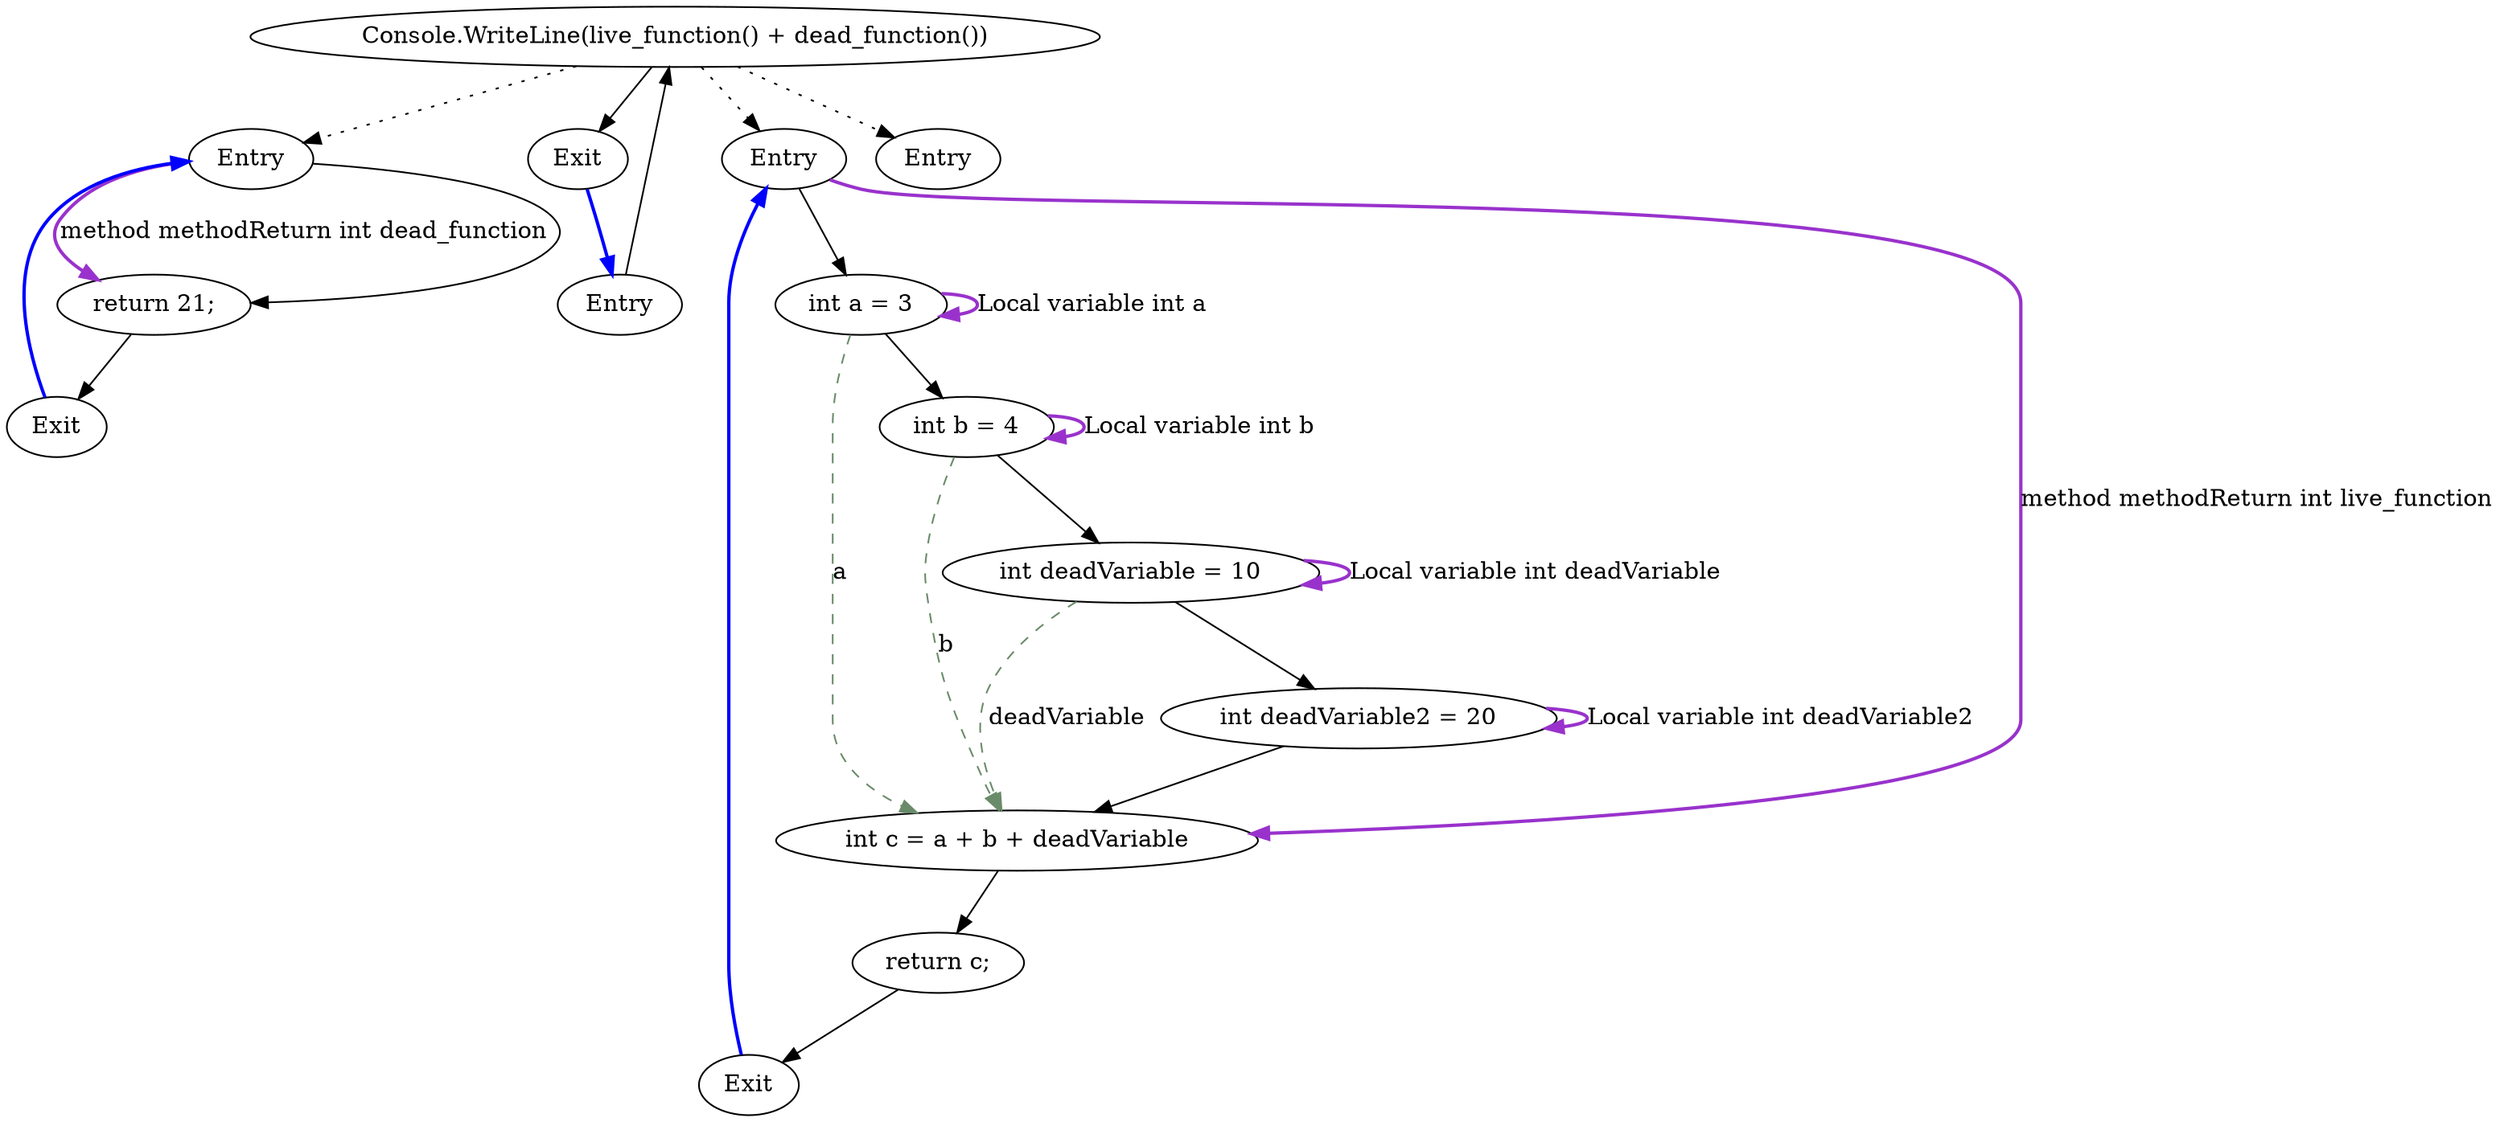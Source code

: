 digraph  {
n0 [cluster="Example.Program.dead_function()", label=Entry, span="6-6"];
n1 [cluster="Example.Program.dead_function()", label="return 21;", span="8-8"];
n2 [cluster="Example.Program.dead_function()", label=Exit, span="6-6"];
n3 [cluster="Example.Program.live_function()", label=Entry, span="11-11"];
n4 [cluster="Example.Program.live_function()", label="int a = 3", span="13-13"];
n5 [cluster="Example.Program.live_function()", label="int b = 4", span="14-14"];
n8 [cluster="Example.Program.live_function()", label="int c = a + b + deadVariable", span="17-17"];
n6 [cluster="Example.Program.live_function()", label="int deadVariable = 10", span="15-15"];
n7 [cluster="Example.Program.live_function()", label="int deadVariable2 = 20", span="16-16"];
n9 [cluster="Example.Program.live_function()", label="return c;", span="18-18"];
n10 [cluster="Example.Program.live_function()", label=Exit, span="11-11"];
n11 [cluster="Example.Program.Main(string[])", label=Entry, span="21-21"];
n12 [cluster="Example.Program.Main(string[])", label="Console.WriteLine(live_function() + dead_function())", span="23-23"];
n13 [cluster="Example.Program.Main(string[])", label=Exit, span="21-21"];
n14 [cluster="System.Console.WriteLine(int)", label=Entry, span="0-0"];
n0 -> n1  [key=0, style=solid];
n0 -> n1  [color=darkorchid, key=3, label="method methodReturn int dead_function", style=bold];
n1 -> n2  [key=0, style=solid];
n2 -> n0  [color=blue, key=0, style=bold];
n3 -> n4  [key=0, style=solid];
n3 -> n8  [color=darkorchid, key=3, label="method methodReturn int live_function", style=bold];
n4 -> n5  [key=0, style=solid];
n4 -> n8  [color=darkseagreen4, key=1, label=a, style=dashed];
n4 -> n4  [color=darkorchid, key=3, label="Local variable int a", style=bold];
n5 -> n6  [key=0, style=solid];
n5 -> n8  [color=darkseagreen4, key=1, label=b, style=dashed];
n5 -> n5  [color=darkorchid, key=3, label="Local variable int b", style=bold];
n8 -> n9  [key=0, style=solid];
n6 -> n7  [key=0, style=solid];
n6 -> n8  [color=darkseagreen4, key=1, label=deadVariable, style=dashed];
n6 -> n6  [color=darkorchid, key=3, label="Local variable int deadVariable", style=bold];
n7 -> n8  [key=0, style=solid];
n7 -> n7  [color=darkorchid, key=3, label="Local variable int deadVariable2", style=bold];
n9 -> n10  [key=0, style=solid];
n10 -> n3  [color=blue, key=0, style=bold];
n11 -> n12  [key=0, style=solid];
n12 -> n13  [key=0, style=solid];
n12 -> n3  [key=2, style=dotted];
n12 -> n0  [key=2, style=dotted];
n12 -> n14  [key=2, style=dotted];
n13 -> n11  [color=blue, key=0, style=bold];
}
